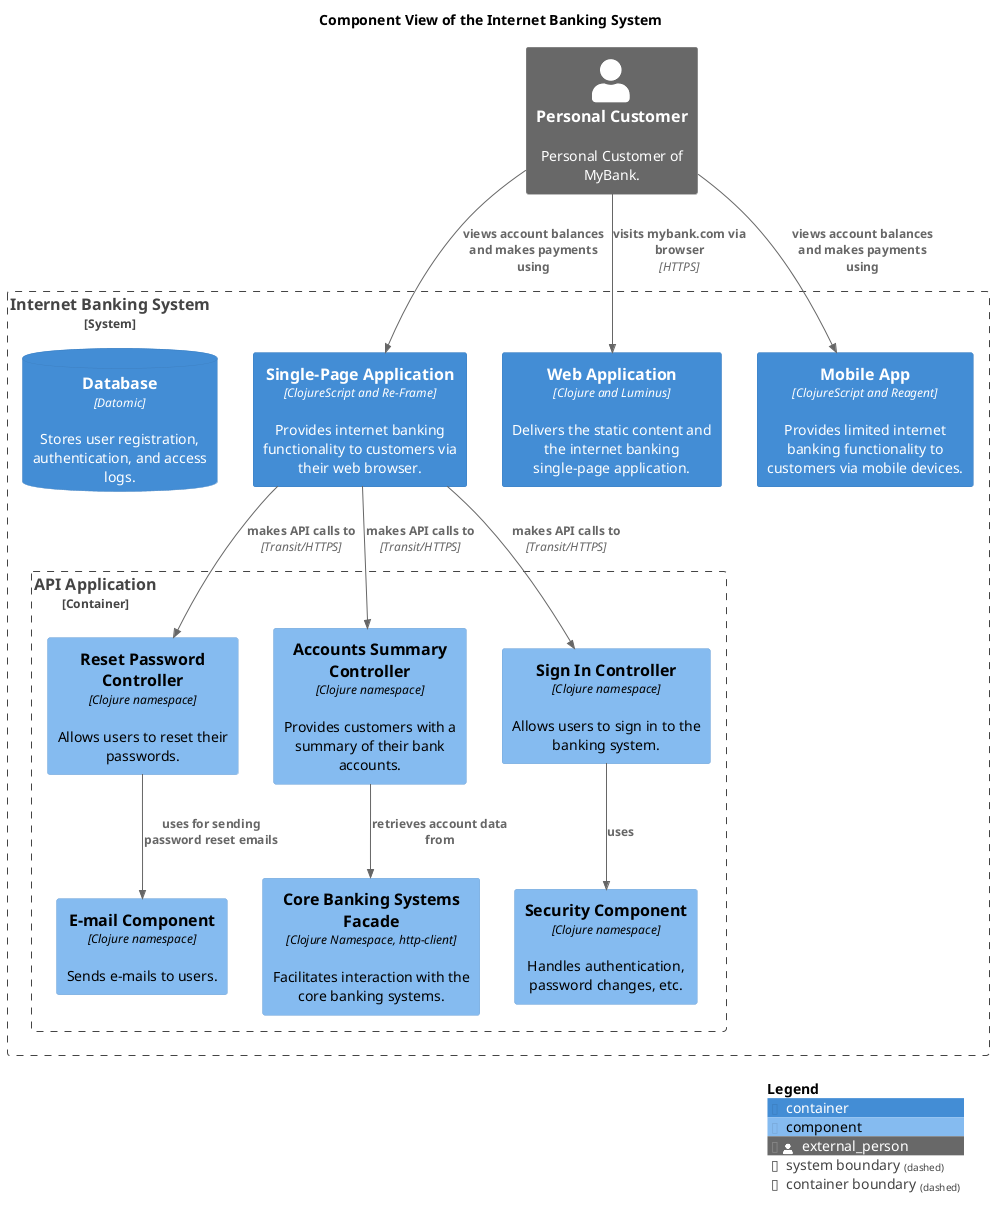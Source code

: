 @startuml component-view
!include <C4/C4_Component.puml>
!include <awslib14/AWSCommon>
!include <awslib14/AWSC4Integration>
!include <azure/AzureCommon>
!include <azure/AzureC4Integration>
!include <tupadr3/common>


LAYOUT_TOP_DOWN()




title Component View of the Internet Banking System
System_Boundary(mybank_digitalBanking_internetBankingSystem_internetBankingSystem, "Internet Banking System") {
  Container_Boundary(mybank_digitalBanking_internetBankingSystem_apiApplication, "API Application") {
    Component(mybank_digitalBanking_internetBankingSystem_securityComponent, "Security Component", $descr="Handles authentication, password changes, etc.", $techn="Clojure namespace")
    Component(mybank_digitalBanking_internetBankingSystem_resetPasswordController, "Reset Password Controller", $descr="Allows users to reset their passwords.", $techn="Clojure namespace")
    Component(mybank_digitalBanking_internetBankingSystem_emailComponent, "E-mail Component", $descr="Sends e-mails to users.", $techn="Clojure namespace")
    Component(mybank_digitalBanking_internetBankingSystem_coreBankingSystemsFacade, "Core Banking Systems Facade", $descr="Facilitates interaction with the core banking systems.", $techn="Clojure Namespace, http-client")
    Component(mybank_digitalBanking_internetBankingSystem_accountsSummaryController, "Accounts Summary Controller", $descr="Provides customers with a summary of their bank accounts.", $techn="Clojure namespace")
    Component(mybank_digitalBanking_internetBankingSystem_signInController, "Sign In Controller", $descr="Allows users to sign in to the banking system.", $techn="Clojure namespace")
  }
  Container(mybank_digitalBanking_internetBankingSystem_singlePageApp, "Single-Page Application", $descr="Provides internet banking functionality to customers via their web browser.", $techn="ClojureScript and Re-Frame")
  Container(mybank_digitalBanking_internetBankingSystem_webApp, "Web Application", $descr="Delivers the static content and the internet banking single-page application.", $techn="Clojure and Luminus")
  Container(mybank_digitalBanking_internetBankingSystem_mobileApp, "Mobile App", $descr="Provides limited internet banking functionality to customers via mobile devices.", $techn="ClojureScript and Reagent")
  ContainerDb(mybank_digitalBanking_internetBankingSystem_database, "Database", $descr="Stores user registration, authentication, and access logs.", $techn="Datomic")
}
Person_Ext(mybank_personalCustomer, "Personal Customer", $descr="Personal Customer of MyBank.")
Rel(mybank_personalCustomer, mybank_digitalBanking_internetBankingSystem_webApp, "visits mybank.com via browser", $techn="HTTPS")
Rel(mybank_digitalBanking_internetBankingSystem_accountsSummaryController, mybank_digitalBanking_internetBankingSystem_coreBankingSystemsFacade, "retrieves account data from")
Rel(mybank_personalCustomer, mybank_digitalBanking_internetBankingSystem_singlePageApp, "views account balances and makes payments using")
Rel(mybank_digitalBanking_internetBankingSystem_resetPasswordController, mybank_digitalBanking_internetBankingSystem_emailComponent, "uses for sending password reset emails")
Rel(mybank_digitalBanking_internetBankingSystem_singlePageApp, mybank_digitalBanking_internetBankingSystem_signInController, "makes API calls to", $techn="Transit/HTTPS")
Rel(mybank_digitalBanking_internetBankingSystem_singlePageApp, mybank_digitalBanking_internetBankingSystem_resetPasswordController, "makes API calls to", $techn="Transit/HTTPS")
Rel(mybank_digitalBanking_internetBankingSystem_signInController, mybank_digitalBanking_internetBankingSystem_securityComponent, "uses")
Rel(mybank_digitalBanking_internetBankingSystem_singlePageApp, mybank_digitalBanking_internetBankingSystem_accountsSummaryController, "makes API calls to", $techn="Transit/HTTPS")
Rel(mybank_personalCustomer, mybank_digitalBanking_internetBankingSystem_mobileApp, "views account balances and makes payments using")
SHOW_LEGEND()
@enduml
